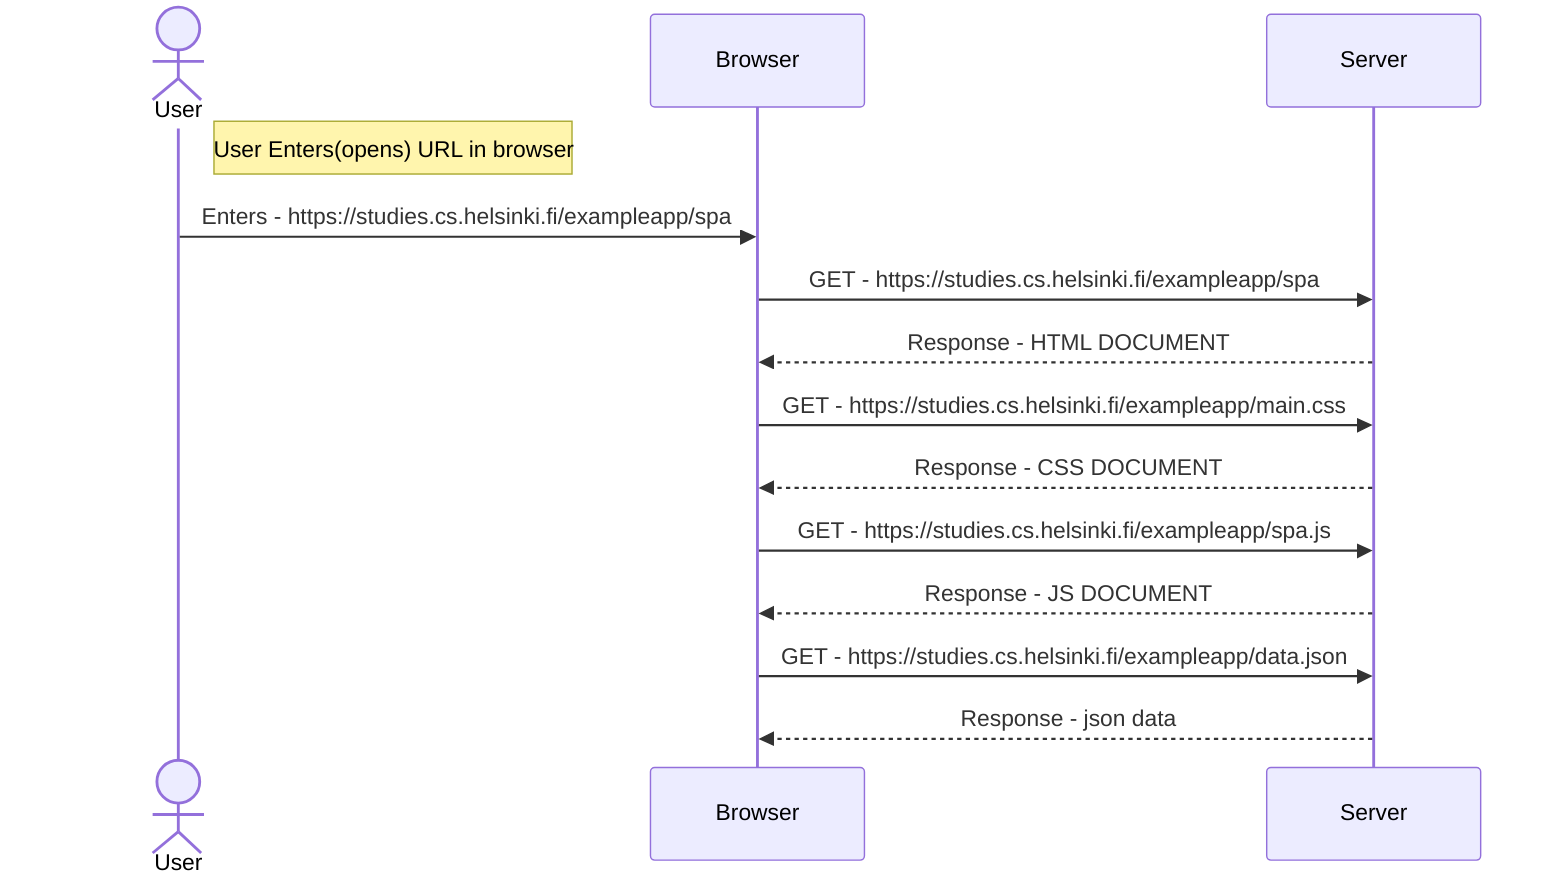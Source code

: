 sequenceDiagram
        actor User


        Note right of User: User Enters(opens) URL in browser
        User->>Browser: Enters - https://studies.cs.helsinki.fi/exampleapp/spa

        Browser->>Server: GET - https://studies.cs.helsinki.fi/exampleapp/spa
        
        Server-->>Browser: Response - HTML DOCUMENT

        Browser->>Server: GET -  https://studies.cs.helsinki.fi/exampleapp/main.css

        Server-->>Browser: Response - CSS DOCUMENT

        Browser->>Server: GET - https://studies.cs.helsinki.fi/exampleapp/spa.js
        Server-->>Browser: Response - JS DOCUMENT

        Browser->>Server: GET - https://studies.cs.helsinki.fi/exampleapp/data.json
        Server-->>Browser: Response - json data
